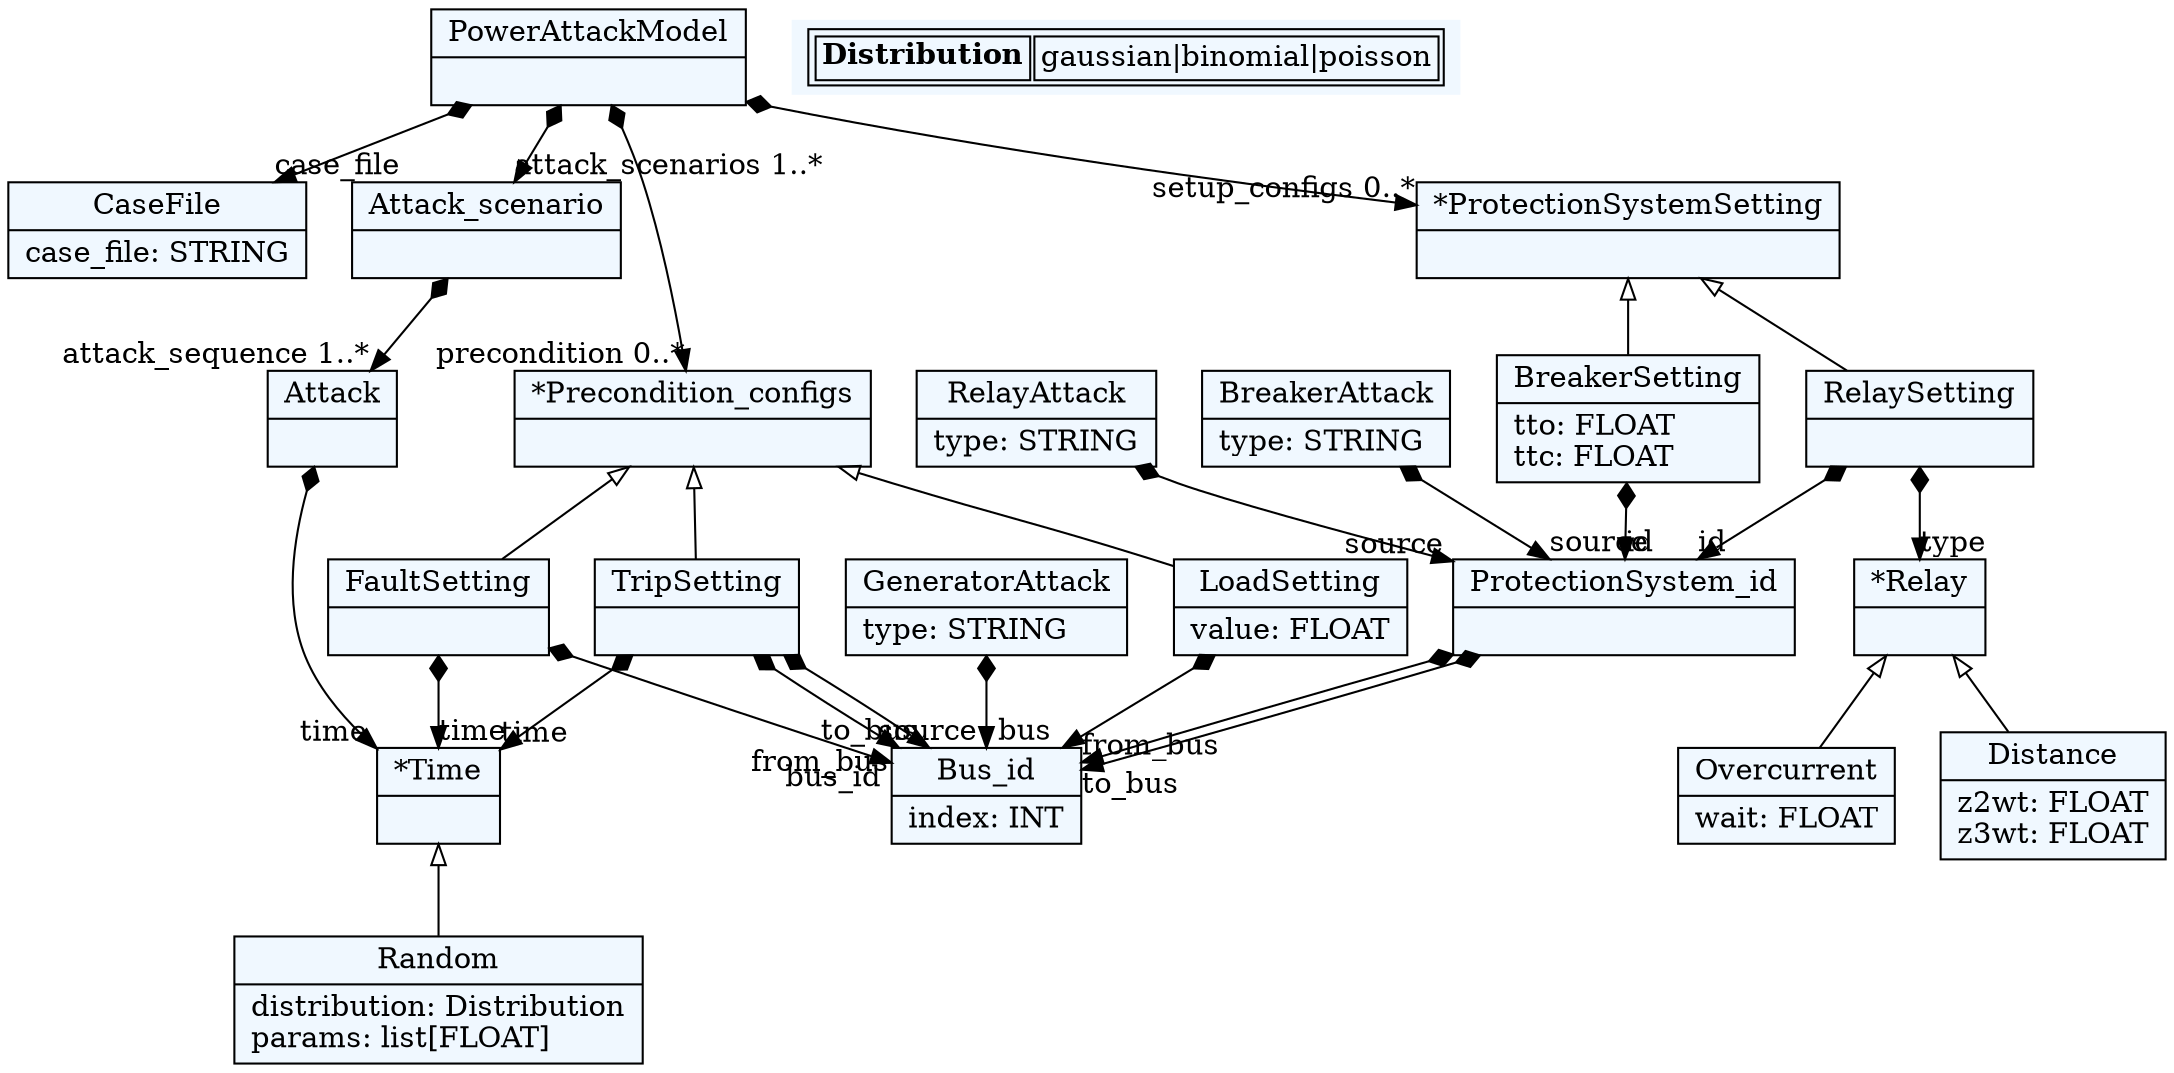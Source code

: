 
    digraph textX {
    fontname = "Bitstream Vera Sans"
    fontsize = 8
    node[
        shape=record,
        style=filled,
        fillcolor=aliceblue
    ]
    nodesep = 0.3
    edge[dir=black,arrowtail=empty]


140587700818048[ label="{PowerAttackModel|}"]

140587700833136[ label="{CaseFile|case_file: STRING\l}"]

140587700836544[ label="{Attack_scenario|}"]

140587700839952[ label="{Attack|}"]

140587700843360[ label="{GeneratorAttack|type: STRING\l}"]

140587700846768[ label="{RelayAttack|type: STRING\l}"]

140587700850176[ label="{BreakerAttack|type: STRING\l}"]

140587700853584[ label="{*Precondition_configs|}"]

140587700856992[ label="{TripSetting|}"]

140587700860400[ label="{*Time|}"]

140587700863808[ label="{Random|distribution: Distribution\lparams: list[FLOAT]\l}"]

140587700842416[ label="{FaultSetting|}"]

140587700823008[ label="{LoadSetting|value: FLOAT\l}"]

140587700868368[ label="{Bus_id|index: INT\l}"]

140587700871776[ label="{*ProtectionSystemSetting|}"]

140587700875184[ label="{BreakerSetting|tto: FLOAT\lttc: FLOAT\l}"]

140587700878592[ label="{ProtectionSystem_id|}"]

140587700882000[ label="{RelaySetting|}"]

140587700885408[ label="{*Relay|}"]

140587700888816[ label="{Overcurrent|wait: FLOAT\l}"]

140587700892224[ label="{Distance|z2wt: FLOAT\lz3wt: FLOAT\l}"]



140587700818048 -> 140587700833136[arrowtail=diamond, dir=both, headlabel="case_file "]
140587700818048 -> 140587700871776[arrowtail=diamond, dir=both, headlabel="setup_configs 0..*"]
140587700818048 -> 140587700853584[arrowtail=diamond, dir=both, headlabel="precondition 0..*"]
140587700818048 -> 140587700836544[arrowtail=diamond, dir=both, headlabel="attack_scenarios 1..*"]
140587700836544 -> 140587700839952[arrowtail=diamond, dir=both, headlabel="attack_sequence 1..*"]
140587700839952 -> 140587700860400[arrowtail=diamond, dir=both, headlabel="time "]
140587700843360 -> 140587700868368[arrowtail=diamond, dir=both, headlabel="source "]
140587700846768 -> 140587700878592[arrowtail=diamond, dir=both, headlabel="source "]
140587700850176 -> 140587700878592[arrowtail=diamond, dir=both, headlabel="source "]
140587700853584 -> 140587700823008 [dir=back]
140587700853584 -> 140587700856992 [dir=back]
140587700853584 -> 140587700842416 [dir=back]
140587700856992 -> 140587700868368[arrowtail=diamond, dir=both, headlabel="from_bus "]
140587700856992 -> 140587700868368[arrowtail=diamond, dir=both, headlabel="to_bus "]
140587700856992 -> 140587700860400[arrowtail=diamond, dir=both, headlabel="time "]
140587700860400 -> 140587700863808 [dir=back]
140587700842416 -> 140587700868368[arrowtail=diamond, dir=both, headlabel="bus_id "]
140587700842416 -> 140587700860400[arrowtail=diamond, dir=both, headlabel="time "]
140587700823008 -> 140587700868368[arrowtail=diamond, dir=both, headlabel="bus "]
140587700871776 -> 140587700875184 [dir=back]
140587700871776 -> 140587700882000 [dir=back]
140587700875184 -> 140587700878592[arrowtail=diamond, dir=both, headlabel="id "]
140587700878592 -> 140587700868368[arrowtail=diamond, dir=both, headlabel="from_bus "]
140587700878592 -> 140587700868368[arrowtail=diamond, dir=both, headlabel="to_bus "]
140587700882000 -> 140587700878592[arrowtail=diamond, dir=both, headlabel="id "]
140587700882000 -> 140587700885408[arrowtail=diamond, dir=both, headlabel="type "]
140587700885408 -> 140587700888816 [dir=back]
140587700885408 -> 140587700892224 [dir=back]
match_rules [ shape=plaintext, label=< <table>
	<tr>
		<td><b>Distribution</b></td><td>gaussian|binomial|poisson</td>
	</tr>
</table> >]


}
